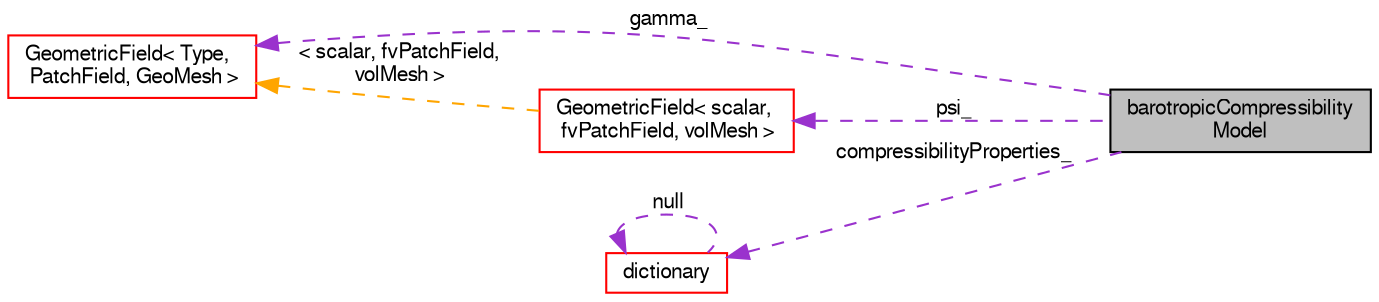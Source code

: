 digraph "barotropicCompressibilityModel"
{
  bgcolor="transparent";
  edge [fontname="FreeSans",fontsize="10",labelfontname="FreeSans",labelfontsize="10"];
  node [fontname="FreeSans",fontsize="10",shape=record];
  rankdir="LR";
  Node4 [label="barotropicCompressibility\lModel",height=0.2,width=0.4,color="black", fillcolor="grey75", style="filled", fontcolor="black"];
  Node5 -> Node4 [dir="back",color="darkorchid3",fontsize="10",style="dashed",label=" psi_" ,fontname="FreeSans"];
  Node5 [label="GeometricField\< scalar,\l fvPatchField, volMesh \>",height=0.2,width=0.4,color="red",URL="$a22434.html"];
  Node21 -> Node5 [dir="back",color="orange",fontsize="10",style="dashed",label=" \< scalar, fvPatchField,\l volMesh \>" ,fontname="FreeSans"];
  Node21 [label="GeometricField\< Type,\l PatchField, GeoMesh \>",height=0.2,width=0.4,color="red",URL="$a22434.html",tooltip="Generic GeometricField class. "];
  Node23 -> Node4 [dir="back",color="darkorchid3",fontsize="10",style="dashed",label=" compressibilityProperties_" ,fontname="FreeSans"];
  Node23 [label="dictionary",height=0.2,width=0.4,color="red",URL="$a26014.html",tooltip="A list of keyword definitions, which are a keyword followed by any number of values (e..."];
  Node23 -> Node23 [dir="back",color="darkorchid3",fontsize="10",style="dashed",label=" null" ,fontname="FreeSans"];
  Node21 -> Node4 [dir="back",color="darkorchid3",fontsize="10",style="dashed",label=" gamma_" ,fontname="FreeSans"];
}
